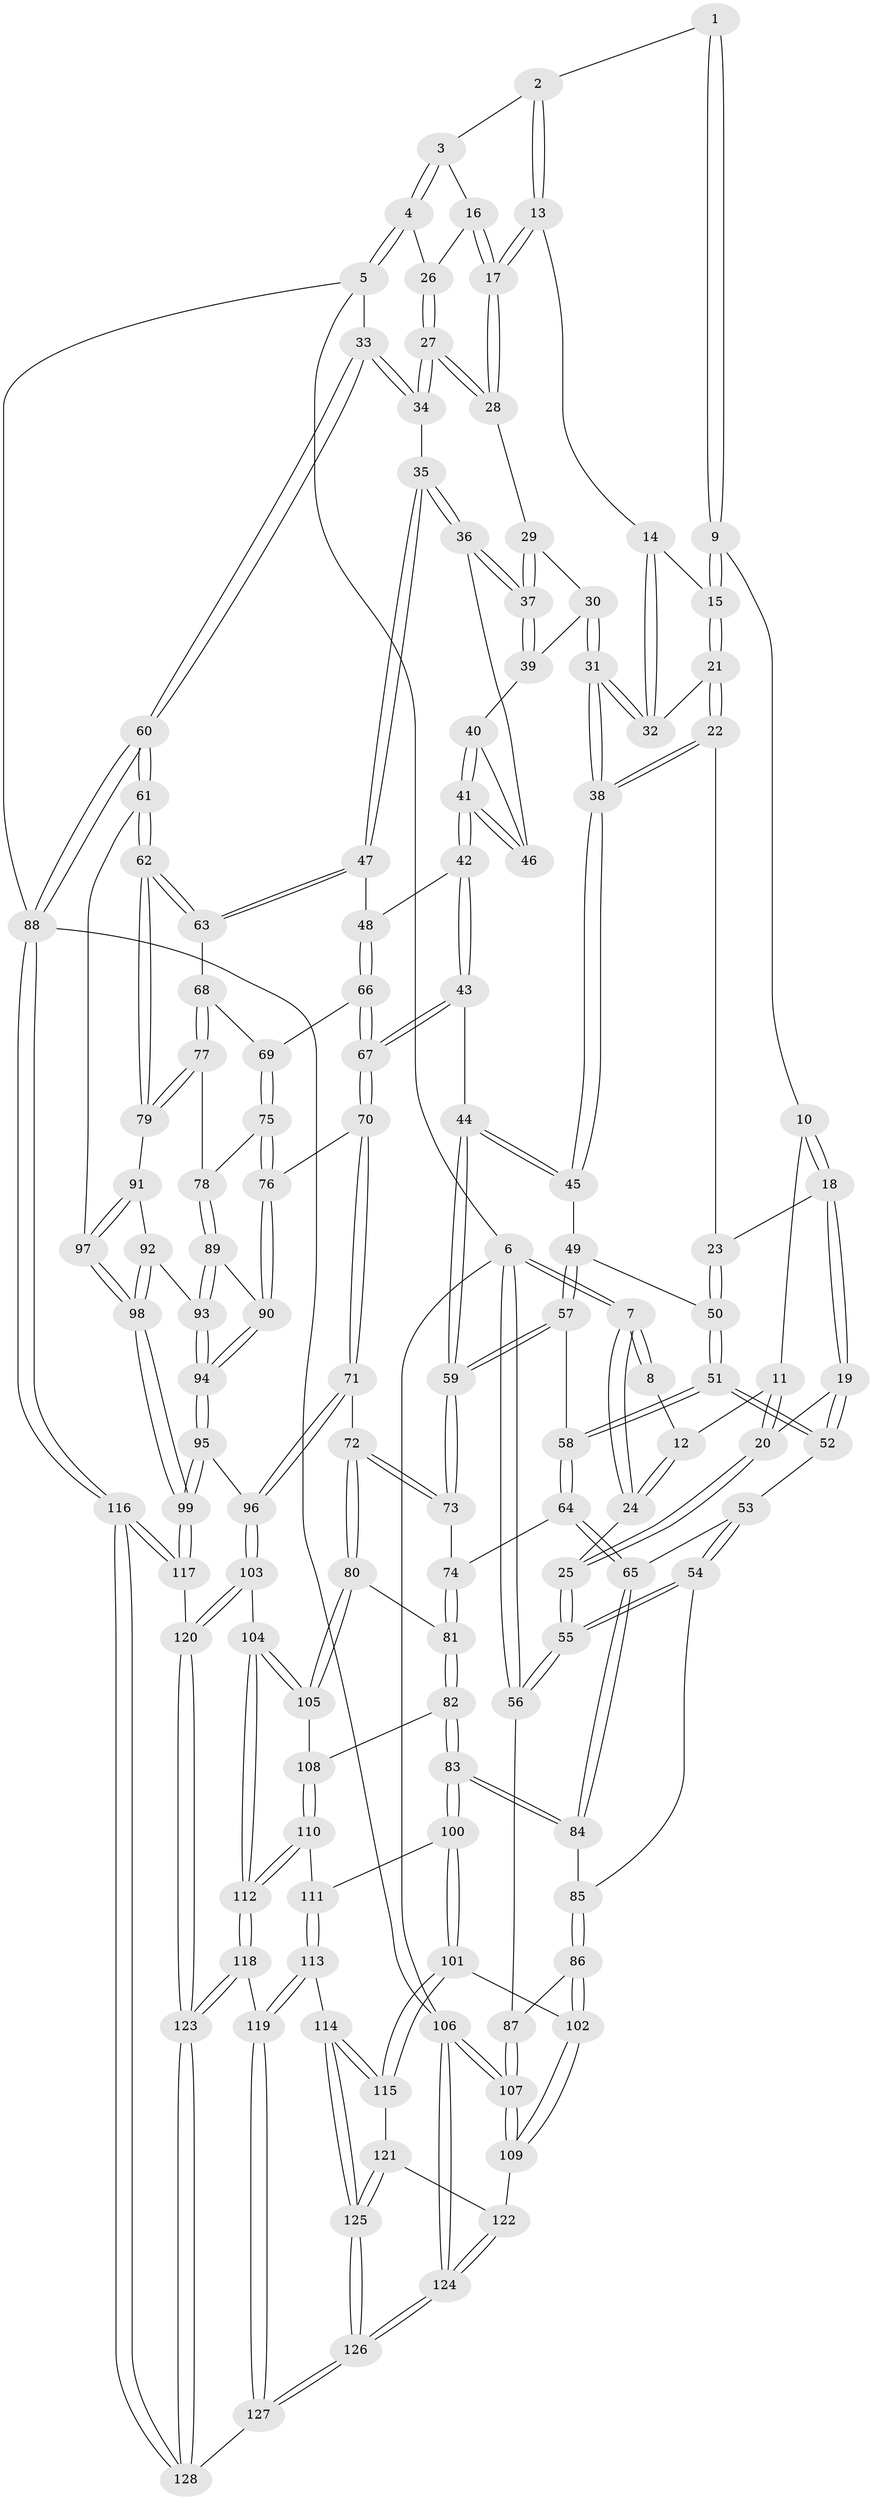 // Generated by graph-tools (version 1.1) at 2025/50/03/09/25 03:50:57]
// undirected, 128 vertices, 317 edges
graph export_dot {
graph [start="1"]
  node [color=gray90,style=filled];
  1 [pos="+0.3637533329648181+0"];
  2 [pos="+0.5010903348440352+0"];
  3 [pos="+0.8117030944792476+0"];
  4 [pos="+1+0"];
  5 [pos="+1+0"];
  6 [pos="+0+0"];
  7 [pos="+0+0"];
  8 [pos="+0.08676148025255538+0"];
  9 [pos="+0.3244294201250724+0.011218766299841325"];
  10 [pos="+0.2753477278752524+0.05396758252311299"];
  11 [pos="+0.25127754248852036+0.06228637431370932"];
  12 [pos="+0.1471079536779017+0.03884376407069382"];
  13 [pos="+0.5354108312593843+0"];
  14 [pos="+0.5292137781781511+0.038160646405806756"];
  15 [pos="+0.361181066268039+0.15241652679517884"];
  16 [pos="+0.7510064143293819+0.055286290988379824"];
  17 [pos="+0.7353468596428171+0.09431405617715677"];
  18 [pos="+0.24980406254071463+0.22543921432887737"];
  19 [pos="+0.19787537822313195+0.23336284926080533"];
  20 [pos="+0.17100363307320854+0.22702097651065098"];
  21 [pos="+0.3541615292513305+0.1746003946993359"];
  22 [pos="+0.3304228239449893+0.22011130109155705"];
  23 [pos="+0.32673202394733775+0.22273106463642878"];
  24 [pos="+0.13301628226612075+0.2192780140500144"];
  25 [pos="+0.1333517422532038+0.22172491050975712"];
  26 [pos="+0.8900091687573289+0.05819532384874292"];
  27 [pos="+0.8556591578421965+0.15796982101388804"];
  28 [pos="+0.7376081997039022+0.10747683767186608"];
  29 [pos="+0.7096942535604857+0.14762584129287523"];
  30 [pos="+0.6252240333797867+0.2085358437193889"];
  31 [pos="+0.5805853034620506+0.21103153943057057"];
  32 [pos="+0.5582353075589505+0.1601075750085564"];
  33 [pos="+1+0.2070734131836132"];
  34 [pos="+0.9183394271628575+0.276732969931011"];
  35 [pos="+0.9082583601634642+0.28633340822321324"];
  36 [pos="+0.7964265887469593+0.26763940356178445"];
  37 [pos="+0.7864012770476491+0.25985531413641544"];
  38 [pos="+0.5457324180987968+0.2660137733070607"];
  39 [pos="+0.6393710716089639+0.2207412482460554"];
  40 [pos="+0.6813261673470674+0.2782034649467621"];
  41 [pos="+0.6949500718243186+0.3587336400816066"];
  42 [pos="+0.6887839076157197+0.38861335282977044"];
  43 [pos="+0.6190400295221328+0.4091150529269478"];
  44 [pos="+0.5827864889461964+0.3887201086360204"];
  45 [pos="+0.5440625658910112+0.3304031592316557"];
  46 [pos="+0.7589444140597708+0.2851912940638674"];
  47 [pos="+0.877621579347395+0.36377211210348626"];
  48 [pos="+0.7614162100712655+0.4125190474778783"];
  49 [pos="+0.517464492589559+0.34099099144776096"];
  50 [pos="+0.37236276814327685+0.35241376587967554"];
  51 [pos="+0.3508756054642752+0.4372552972219831"];
  52 [pos="+0.22776312309645583+0.33221728262902517"];
  53 [pos="+0.217053372909348+0.43357427001129284"];
  54 [pos="+0.07810672574241402+0.46676578554583276"];
  55 [pos="+0+0.36362970742134915"];
  56 [pos="+0+0.372909215586533"];
  57 [pos="+0.4312039287099018+0.44359153163934584"];
  58 [pos="+0.3508832397546979+0.43758901635414027"];
  59 [pos="+0.49246940569978903+0.4853673984768271"];
  60 [pos="+1+0.6232571409594906"];
  61 [pos="+1+0.6196413658415268"];
  62 [pos="+0.9640876785350831+0.5561619149662781"];
  63 [pos="+0.8930449221943497+0.416750970488252"];
  64 [pos="+0.3213544545814198+0.48731837142240414"];
  65 [pos="+0.32063470560696317+0.48785780887977154"];
  66 [pos="+0.7582854049874568+0.4729266831623863"];
  67 [pos="+0.6322873381414761+0.5138465040768326"];
  68 [pos="+0.800667353361241+0.5206995985129691"];
  69 [pos="+0.7640549684346339+0.49417075502816127"];
  70 [pos="+0.6289536486659905+0.5532985637126996"];
  71 [pos="+0.5739055494754909+0.5916982205461854"];
  72 [pos="+0.538921601059979+0.6018605595908308"];
  73 [pos="+0.49425740156988696+0.5223053727484196"];
  74 [pos="+0.40229772812044684+0.5298574241762266"];
  75 [pos="+0.7294817807487842+0.5375324163376562"];
  76 [pos="+0.6777031641357923+0.5718452532124142"];
  77 [pos="+0.8270817013343642+0.5690660243976117"];
  78 [pos="+0.8097399438205165+0.5853984138830004"];
  79 [pos="+0.9433973193937935+0.5640050482438573"];
  80 [pos="+0.5173078306549861+0.6304520528391234"];
  81 [pos="+0.4393008235713649+0.6305161972280975"];
  82 [pos="+0.34245521295863923+0.6635000885549802"];
  83 [pos="+0.28225442023561553+0.6544620217036079"];
  84 [pos="+0.2739770926834859+0.5915812954823334"];
  85 [pos="+0.10947070158450599+0.5129673924832906"];
  86 [pos="+0.09723580491970407+0.6797932667456866"];
  87 [pos="+0+0.44870203504054396"];
  88 [pos="+1+1"];
  89 [pos="+0.8001687877041328+0.5984580498201542"];
  90 [pos="+0.6922647549624705+0.5884325606325999"];
  91 [pos="+0.879346259746339+0.6516984734244456"];
  92 [pos="+0.834242839422724+0.6558180381785425"];
  93 [pos="+0.7959378808513198+0.6410573781862976"];
  94 [pos="+0.7295776773333802+0.7336709910971678"];
  95 [pos="+0.7240125421241677+0.759986936887096"];
  96 [pos="+0.7118902821077362+0.75963669610209"];
  97 [pos="+0.8768234568680058+0.774904384820641"];
  98 [pos="+0.8648926121399788+0.7871491494545155"];
  99 [pos="+0.8179573503108356+0.8464263122095207"];
  100 [pos="+0.2553847219272959+0.6896620351046366"];
  101 [pos="+0.18653884466407344+0.7580352147889244"];
  102 [pos="+0.11848781868653177+0.7422728321562296"];
  103 [pos="+0.5575680427521517+0.7967316809242687"];
  104 [pos="+0.5534274241169472+0.7973531225057813"];
  105 [pos="+0.5216209428577827+0.6738746150237741"];
  106 [pos="+0+1"];
  107 [pos="+0+0.8912994302057371"];
  108 [pos="+0.40393595240448554+0.7382258976118393"];
  109 [pos="+0+0.7869410667623481"];
  110 [pos="+0.4322570050145408+0.8053457984337544"];
  111 [pos="+0.36197270276386884+0.7871494283243051"];
  112 [pos="+0.48883485902331913+0.8747545025770688"];
  113 [pos="+0.27389161271650875+0.8574309335513833"];
  114 [pos="+0.2586596505820813+0.8470228482293694"];
  115 [pos="+0.19941241099518145+0.7935879532350674"];
  116 [pos="+1+1"];
  117 [pos="+0.8344820564570472+0.9203416175876792"];
  118 [pos="+0.4875424055677336+0.8794923039880467"];
  119 [pos="+0.30868111274006543+0.8875021581077653"];
  120 [pos="+0.7042166666314352+0.9305375114365534"];
  121 [pos="+0.1722359027266929+0.8574002785701338"];
  122 [pos="+0.09704868674987367+0.9026850330490384"];
  123 [pos="+0.5129226011139953+0.9719744431080173"];
  124 [pos="+0+1"];
  125 [pos="+0.11886008846573848+1"];
  126 [pos="+0.09238454938737879+1"];
  127 [pos="+0.2469182658788701+1"];
  128 [pos="+0.48703731134396244+1"];
  1 -- 2;
  1 -- 9;
  1 -- 9;
  2 -- 3;
  2 -- 13;
  2 -- 13;
  3 -- 4;
  3 -- 4;
  3 -- 16;
  4 -- 5;
  4 -- 5;
  4 -- 26;
  5 -- 6;
  5 -- 33;
  5 -- 88;
  6 -- 7;
  6 -- 7;
  6 -- 56;
  6 -- 56;
  6 -- 106;
  7 -- 8;
  7 -- 8;
  7 -- 24;
  7 -- 24;
  8 -- 12;
  9 -- 10;
  9 -- 15;
  9 -- 15;
  10 -- 11;
  10 -- 18;
  10 -- 18;
  11 -- 12;
  11 -- 20;
  11 -- 20;
  12 -- 24;
  12 -- 24;
  13 -- 14;
  13 -- 17;
  13 -- 17;
  14 -- 15;
  14 -- 32;
  14 -- 32;
  15 -- 21;
  15 -- 21;
  16 -- 17;
  16 -- 17;
  16 -- 26;
  17 -- 28;
  17 -- 28;
  18 -- 19;
  18 -- 19;
  18 -- 23;
  19 -- 20;
  19 -- 52;
  19 -- 52;
  20 -- 25;
  20 -- 25;
  21 -- 22;
  21 -- 22;
  21 -- 32;
  22 -- 23;
  22 -- 38;
  22 -- 38;
  23 -- 50;
  23 -- 50;
  24 -- 25;
  25 -- 55;
  25 -- 55;
  26 -- 27;
  26 -- 27;
  27 -- 28;
  27 -- 28;
  27 -- 34;
  27 -- 34;
  28 -- 29;
  29 -- 30;
  29 -- 37;
  29 -- 37;
  30 -- 31;
  30 -- 31;
  30 -- 39;
  31 -- 32;
  31 -- 32;
  31 -- 38;
  31 -- 38;
  33 -- 34;
  33 -- 34;
  33 -- 60;
  33 -- 60;
  34 -- 35;
  35 -- 36;
  35 -- 36;
  35 -- 47;
  35 -- 47;
  36 -- 37;
  36 -- 37;
  36 -- 46;
  37 -- 39;
  37 -- 39;
  38 -- 45;
  38 -- 45;
  39 -- 40;
  40 -- 41;
  40 -- 41;
  40 -- 46;
  41 -- 42;
  41 -- 42;
  41 -- 46;
  41 -- 46;
  42 -- 43;
  42 -- 43;
  42 -- 48;
  43 -- 44;
  43 -- 67;
  43 -- 67;
  44 -- 45;
  44 -- 45;
  44 -- 59;
  44 -- 59;
  45 -- 49;
  47 -- 48;
  47 -- 63;
  47 -- 63;
  48 -- 66;
  48 -- 66;
  49 -- 50;
  49 -- 57;
  49 -- 57;
  50 -- 51;
  50 -- 51;
  51 -- 52;
  51 -- 52;
  51 -- 58;
  51 -- 58;
  52 -- 53;
  53 -- 54;
  53 -- 54;
  53 -- 65;
  54 -- 55;
  54 -- 55;
  54 -- 85;
  55 -- 56;
  55 -- 56;
  56 -- 87;
  57 -- 58;
  57 -- 59;
  57 -- 59;
  58 -- 64;
  58 -- 64;
  59 -- 73;
  59 -- 73;
  60 -- 61;
  60 -- 61;
  60 -- 88;
  60 -- 88;
  61 -- 62;
  61 -- 62;
  61 -- 97;
  62 -- 63;
  62 -- 63;
  62 -- 79;
  62 -- 79;
  63 -- 68;
  64 -- 65;
  64 -- 65;
  64 -- 74;
  65 -- 84;
  65 -- 84;
  66 -- 67;
  66 -- 67;
  66 -- 69;
  67 -- 70;
  67 -- 70;
  68 -- 69;
  68 -- 77;
  68 -- 77;
  69 -- 75;
  69 -- 75;
  70 -- 71;
  70 -- 71;
  70 -- 76;
  71 -- 72;
  71 -- 96;
  71 -- 96;
  72 -- 73;
  72 -- 73;
  72 -- 80;
  72 -- 80;
  73 -- 74;
  74 -- 81;
  74 -- 81;
  75 -- 76;
  75 -- 76;
  75 -- 78;
  76 -- 90;
  76 -- 90;
  77 -- 78;
  77 -- 79;
  77 -- 79;
  78 -- 89;
  78 -- 89;
  79 -- 91;
  80 -- 81;
  80 -- 105;
  80 -- 105;
  81 -- 82;
  81 -- 82;
  82 -- 83;
  82 -- 83;
  82 -- 108;
  83 -- 84;
  83 -- 84;
  83 -- 100;
  83 -- 100;
  84 -- 85;
  85 -- 86;
  85 -- 86;
  86 -- 87;
  86 -- 102;
  86 -- 102;
  87 -- 107;
  87 -- 107;
  88 -- 116;
  88 -- 116;
  88 -- 106;
  89 -- 90;
  89 -- 93;
  89 -- 93;
  90 -- 94;
  90 -- 94;
  91 -- 92;
  91 -- 97;
  91 -- 97;
  92 -- 93;
  92 -- 98;
  92 -- 98;
  93 -- 94;
  93 -- 94;
  94 -- 95;
  94 -- 95;
  95 -- 96;
  95 -- 99;
  95 -- 99;
  96 -- 103;
  96 -- 103;
  97 -- 98;
  97 -- 98;
  98 -- 99;
  98 -- 99;
  99 -- 117;
  99 -- 117;
  100 -- 101;
  100 -- 101;
  100 -- 111;
  101 -- 102;
  101 -- 115;
  101 -- 115;
  102 -- 109;
  102 -- 109;
  103 -- 104;
  103 -- 120;
  103 -- 120;
  104 -- 105;
  104 -- 105;
  104 -- 112;
  104 -- 112;
  105 -- 108;
  106 -- 107;
  106 -- 107;
  106 -- 124;
  106 -- 124;
  107 -- 109;
  107 -- 109;
  108 -- 110;
  108 -- 110;
  109 -- 122;
  110 -- 111;
  110 -- 112;
  110 -- 112;
  111 -- 113;
  111 -- 113;
  112 -- 118;
  112 -- 118;
  113 -- 114;
  113 -- 119;
  113 -- 119;
  114 -- 115;
  114 -- 115;
  114 -- 125;
  114 -- 125;
  115 -- 121;
  116 -- 117;
  116 -- 117;
  116 -- 128;
  116 -- 128;
  117 -- 120;
  118 -- 119;
  118 -- 123;
  118 -- 123;
  119 -- 127;
  119 -- 127;
  120 -- 123;
  120 -- 123;
  121 -- 122;
  121 -- 125;
  121 -- 125;
  122 -- 124;
  122 -- 124;
  123 -- 128;
  123 -- 128;
  124 -- 126;
  124 -- 126;
  125 -- 126;
  125 -- 126;
  126 -- 127;
  126 -- 127;
  127 -- 128;
}
